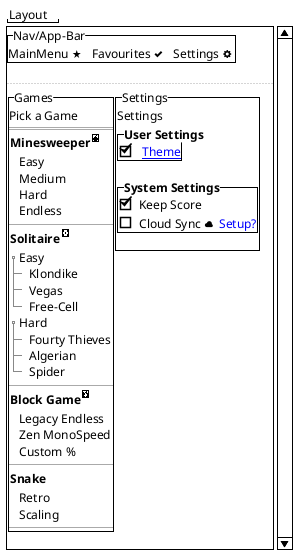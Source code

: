 @startsalt

{"Layout"
{SI
{^"Nav/App-Bar"
    {T
        MainMenu <&star> | Favourites <&check> | Settings <&cog>
    }
}
...|...
{
    {^"Games"
    Pick a Game
    ===
    {
        **Minesweeper** |
        <<minesweeper 
        XXXXXXX
        X...X.X
        X..X..X
        X.XXX.X
        XXXXXXX
        XXXXXXX
        X.XXX.X
        XXXXXXX
        >>
    }
    {T
        +Easy
        +Medium
        +Hard
        +Endless
    }
    ---
    {
        **Solitaire** |
        <<solitaire 
        XXXXXXX
        XX...XX
        XX...XX
        X..X..X
        X..X..X
        XX...XX
        XX...XX
        XXXXXXX
        >>
    }
    {T
        +Easy
        ++Klondike
        ++Vegas
        ++Free-Cell
        +Hard
        ++Fourty Thieves
        ++Algerian
        ++Spider
    }
    ---
    {
        **Block Game** |
        <<blockGame 
        XXXXXXX
        X...X.X
        XX.XX.X
        XXX.XXX
        XXX..XX
        XX...XX
        XXX.XXX
        XXXXXXX
        >>
    }
    {T
        +Legacy Endless
        +Zen MonoSpeed
        +Custom %
    }
    ---
    {
        **Snake**
    }
    {T
        +Retro
        +Scaling
    }
    ---
} | {^"Settings"
    Settings
    {
        {^**User Settings**
            [X] <color:Blue> __Theme__
        }
        {^**System Settings**
            [X] Keep Score
            [ ] Cloud Sync <&cloud>| <color:Blue> Setup?
        }
    }
}
}
}
}
@endsalt